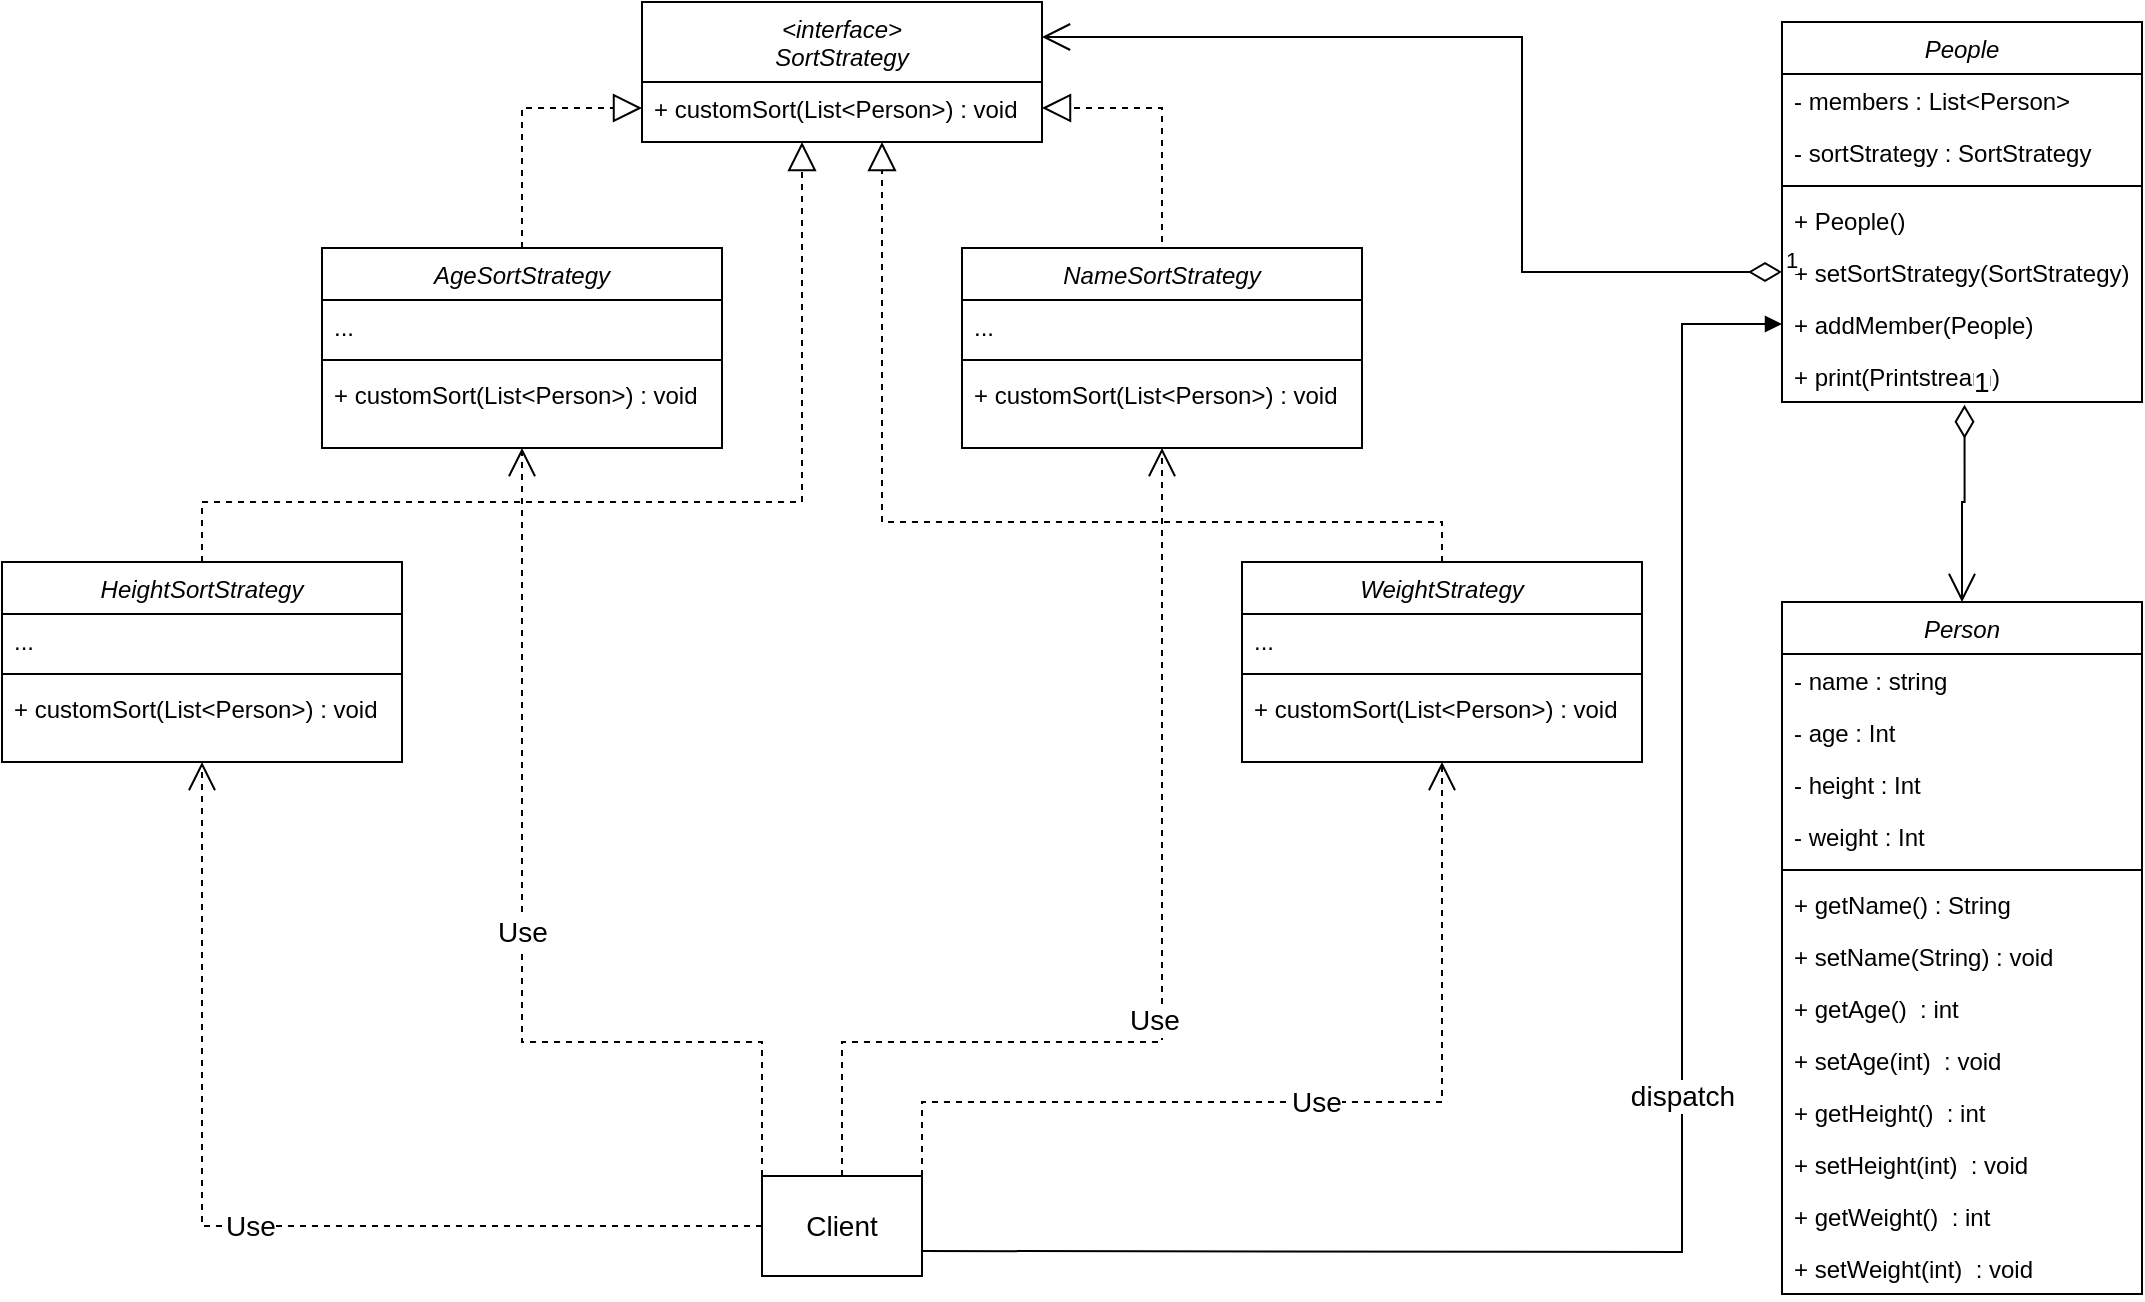 <mxfile version="20.2.3" type="device"><diagram id="C5RBs43oDa-KdzZeNtuy" name="Page-1"><mxGraphModel dx="1583" dy="790" grid="1" gridSize="10" guides="1" tooltips="1" connect="1" arrows="1" fold="1" page="1" pageScale="1.5" pageWidth="827" pageHeight="1169" math="0" shadow="0"><root><mxCell id="WIyWlLk6GJQsqaUBKTNV-0"/><mxCell id="WIyWlLk6GJQsqaUBKTNV-1" parent="WIyWlLk6GJQsqaUBKTNV-0"/><mxCell id="zkfFHV4jXpPFQw0GAbJ--0" value="AgeSortStrategy" style="swimlane;fontStyle=2;align=center;verticalAlign=top;childLayout=stackLayout;horizontal=1;startSize=26;horizontalStack=0;resizeParent=1;resizeLast=0;collapsible=1;marginBottom=0;rounded=0;shadow=0;strokeWidth=1;" parent="WIyWlLk6GJQsqaUBKTNV-1" vertex="1"><mxGeometry x="200" y="363" width="200" height="100" as="geometry"><mxRectangle x="230" y="140" width="160" height="26" as="alternateBounds"/></mxGeometry></mxCell><mxCell id="zkfFHV4jXpPFQw0GAbJ--5" value="..." style="text;align=left;verticalAlign=top;spacingLeft=4;spacingRight=4;overflow=hidden;rotatable=0;points=[[0,0.5],[1,0.5]];portConstraint=eastwest;" parent="zkfFHV4jXpPFQw0GAbJ--0" vertex="1"><mxGeometry y="26" width="200" height="26" as="geometry"/></mxCell><mxCell id="zkfFHV4jXpPFQw0GAbJ--4" value="" style="line;html=1;strokeWidth=1;align=left;verticalAlign=middle;spacingTop=-1;spacingLeft=3;spacingRight=3;rotatable=0;labelPosition=right;points=[];portConstraint=eastwest;" parent="zkfFHV4jXpPFQw0GAbJ--0" vertex="1"><mxGeometry y="52" width="200" height="8" as="geometry"/></mxCell><mxCell id="zkfFHV4jXpPFQw0GAbJ--2" value="+ customSort(List&lt;Person&gt;) : void" style="text;align=left;verticalAlign=top;spacingLeft=4;spacingRight=4;overflow=hidden;rotatable=0;points=[[0,0.5],[1,0.5]];portConstraint=eastwest;rounded=0;shadow=0;html=0;" parent="zkfFHV4jXpPFQw0GAbJ--0" vertex="1"><mxGeometry y="60" width="200" height="26" as="geometry"/></mxCell><mxCell id="0zf8I0TSCfh_MHmlHJiZ-0" value="HeightSortStrategy" style="swimlane;fontStyle=2;align=center;verticalAlign=top;childLayout=stackLayout;horizontal=1;startSize=26;horizontalStack=0;resizeParent=1;resizeLast=0;collapsible=1;marginBottom=0;rounded=0;shadow=0;strokeWidth=1;" parent="WIyWlLk6GJQsqaUBKTNV-1" vertex="1"><mxGeometry x="40" y="520" width="200" height="100" as="geometry"><mxRectangle x="230" y="140" width="160" height="26" as="alternateBounds"/></mxGeometry></mxCell><mxCell id="0zf8I0TSCfh_MHmlHJiZ-1" value="..." style="text;align=left;verticalAlign=top;spacingLeft=4;spacingRight=4;overflow=hidden;rotatable=0;points=[[0,0.5],[1,0.5]];portConstraint=eastwest;" parent="0zf8I0TSCfh_MHmlHJiZ-0" vertex="1"><mxGeometry y="26" width="200" height="26" as="geometry"/></mxCell><mxCell id="0zf8I0TSCfh_MHmlHJiZ-2" value="" style="line;html=1;strokeWidth=1;align=left;verticalAlign=middle;spacingTop=-1;spacingLeft=3;spacingRight=3;rotatable=0;labelPosition=right;points=[];portConstraint=eastwest;" parent="0zf8I0TSCfh_MHmlHJiZ-0" vertex="1"><mxGeometry y="52" width="200" height="8" as="geometry"/></mxCell><mxCell id="0zf8I0TSCfh_MHmlHJiZ-3" value="+ customSort(List&lt;Person&gt;) : void" style="text;align=left;verticalAlign=top;spacingLeft=4;spacingRight=4;overflow=hidden;rotatable=0;points=[[0,0.5],[1,0.5]];portConstraint=eastwest;rounded=0;shadow=0;html=0;" parent="0zf8I0TSCfh_MHmlHJiZ-0" vertex="1"><mxGeometry y="60" width="200" height="26" as="geometry"/></mxCell><mxCell id="0zf8I0TSCfh_MHmlHJiZ-4" value="NameSortStrategy" style="swimlane;fontStyle=2;align=center;verticalAlign=top;childLayout=stackLayout;horizontal=1;startSize=26;horizontalStack=0;resizeParent=1;resizeLast=0;collapsible=1;marginBottom=0;rounded=0;shadow=0;strokeWidth=1;" parent="WIyWlLk6GJQsqaUBKTNV-1" vertex="1"><mxGeometry x="520" y="363" width="200" height="100" as="geometry"><mxRectangle x="230" y="140" width="160" height="26" as="alternateBounds"/></mxGeometry></mxCell><mxCell id="0zf8I0TSCfh_MHmlHJiZ-5" value="..." style="text;align=left;verticalAlign=top;spacingLeft=4;spacingRight=4;overflow=hidden;rotatable=0;points=[[0,0.5],[1,0.5]];portConstraint=eastwest;" parent="0zf8I0TSCfh_MHmlHJiZ-4" vertex="1"><mxGeometry y="26" width="200" height="26" as="geometry"/></mxCell><mxCell id="0zf8I0TSCfh_MHmlHJiZ-6" value="" style="line;html=1;strokeWidth=1;align=left;verticalAlign=middle;spacingTop=-1;spacingLeft=3;spacingRight=3;rotatable=0;labelPosition=right;points=[];portConstraint=eastwest;" parent="0zf8I0TSCfh_MHmlHJiZ-4" vertex="1"><mxGeometry y="52" width="200" height="8" as="geometry"/></mxCell><mxCell id="0zf8I0TSCfh_MHmlHJiZ-7" value="+ customSort(List&lt;Person&gt;) : void" style="text;align=left;verticalAlign=top;spacingLeft=4;spacingRight=4;overflow=hidden;rotatable=0;points=[[0,0.5],[1,0.5]];portConstraint=eastwest;rounded=0;shadow=0;html=0;" parent="0zf8I0TSCfh_MHmlHJiZ-4" vertex="1"><mxGeometry y="60" width="200" height="26" as="geometry"/></mxCell><mxCell id="0zf8I0TSCfh_MHmlHJiZ-8" value="WeightStrategy" style="swimlane;fontStyle=2;align=center;verticalAlign=top;childLayout=stackLayout;horizontal=1;startSize=26;horizontalStack=0;resizeParent=1;resizeLast=0;collapsible=1;marginBottom=0;rounded=0;shadow=0;strokeWidth=1;" parent="WIyWlLk6GJQsqaUBKTNV-1" vertex="1"><mxGeometry x="660" y="520" width="200" height="100" as="geometry"><mxRectangle x="230" y="140" width="160" height="26" as="alternateBounds"/></mxGeometry></mxCell><mxCell id="0zf8I0TSCfh_MHmlHJiZ-9" value="..." style="text;align=left;verticalAlign=top;spacingLeft=4;spacingRight=4;overflow=hidden;rotatable=0;points=[[0,0.5],[1,0.5]];portConstraint=eastwest;" parent="0zf8I0TSCfh_MHmlHJiZ-8" vertex="1"><mxGeometry y="26" width="200" height="26" as="geometry"/></mxCell><mxCell id="0zf8I0TSCfh_MHmlHJiZ-10" value="" style="line;html=1;strokeWidth=1;align=left;verticalAlign=middle;spacingTop=-1;spacingLeft=3;spacingRight=3;rotatable=0;labelPosition=right;points=[];portConstraint=eastwest;" parent="0zf8I0TSCfh_MHmlHJiZ-8" vertex="1"><mxGeometry y="52" width="200" height="8" as="geometry"/></mxCell><mxCell id="0zf8I0TSCfh_MHmlHJiZ-11" value="+ customSort(List&lt;Person&gt;) : void" style="text;align=left;verticalAlign=top;spacingLeft=4;spacingRight=4;overflow=hidden;rotatable=0;points=[[0,0.5],[1,0.5]];portConstraint=eastwest;rounded=0;shadow=0;html=0;" parent="0zf8I0TSCfh_MHmlHJiZ-8" vertex="1"><mxGeometry y="60" width="200" height="26" as="geometry"/></mxCell><mxCell id="0zf8I0TSCfh_MHmlHJiZ-12" value="&lt;interface&gt;&#10;SortStrategy" style="swimlane;fontStyle=2;align=center;verticalAlign=top;childLayout=stackLayout;horizontal=1;startSize=40;horizontalStack=0;resizeParent=1;resizeLast=0;collapsible=1;marginBottom=0;rounded=0;shadow=0;strokeWidth=1;" parent="WIyWlLk6GJQsqaUBKTNV-1" vertex="1"><mxGeometry x="360" y="240" width="200" height="70" as="geometry"><mxRectangle x="230" y="140" width="160" height="26" as="alternateBounds"/></mxGeometry></mxCell><mxCell id="0zf8I0TSCfh_MHmlHJiZ-15" value="+ customSort(List&lt;Person&gt;) : void" style="text;align=left;verticalAlign=top;spacingLeft=4;spacingRight=4;overflow=hidden;rotatable=0;points=[[0,0.5],[1,0.5]];portConstraint=eastwest;rounded=0;shadow=0;html=0;" parent="0zf8I0TSCfh_MHmlHJiZ-12" vertex="1"><mxGeometry y="40" width="200" height="26" as="geometry"/></mxCell><mxCell id="0zf8I0TSCfh_MHmlHJiZ-17" value="People" style="swimlane;fontStyle=2;align=center;verticalAlign=top;childLayout=stackLayout;horizontal=1;startSize=26;horizontalStack=0;resizeParent=1;resizeLast=0;collapsible=1;marginBottom=0;rounded=0;shadow=0;strokeWidth=1;" parent="WIyWlLk6GJQsqaUBKTNV-1" vertex="1"><mxGeometry x="930" y="250" width="180" height="190" as="geometry"><mxRectangle x="230" y="140" width="160" height="26" as="alternateBounds"/></mxGeometry></mxCell><mxCell id="0zf8I0TSCfh_MHmlHJiZ-18" value="- members : List&lt;Person&gt;" style="text;align=left;verticalAlign=top;spacingLeft=4;spacingRight=4;overflow=hidden;rotatable=0;points=[[0,0.5],[1,0.5]];portConstraint=eastwest;" parent="0zf8I0TSCfh_MHmlHJiZ-17" vertex="1"><mxGeometry y="26" width="180" height="26" as="geometry"/></mxCell><mxCell id="0zf8I0TSCfh_MHmlHJiZ-21" value="- sortStrategy : SortStrategy" style="text;align=left;verticalAlign=top;spacingLeft=4;spacingRight=4;overflow=hidden;rotatable=0;points=[[0,0.5],[1,0.5]];portConstraint=eastwest;" parent="0zf8I0TSCfh_MHmlHJiZ-17" vertex="1"><mxGeometry y="52" width="180" height="26" as="geometry"/></mxCell><mxCell id="0zf8I0TSCfh_MHmlHJiZ-19" value="" style="line;html=1;strokeWidth=1;align=left;verticalAlign=middle;spacingTop=-1;spacingLeft=3;spacingRight=3;rotatable=0;labelPosition=right;points=[];portConstraint=eastwest;" parent="0zf8I0TSCfh_MHmlHJiZ-17" vertex="1"><mxGeometry y="78" width="180" height="8" as="geometry"/></mxCell><mxCell id="0zf8I0TSCfh_MHmlHJiZ-20" value="+ People()" style="text;align=left;verticalAlign=top;spacingLeft=4;spacingRight=4;overflow=hidden;rotatable=0;points=[[0,0.5],[1,0.5]];portConstraint=eastwest;rounded=0;shadow=0;html=0;" parent="0zf8I0TSCfh_MHmlHJiZ-17" vertex="1"><mxGeometry y="86" width="180" height="26" as="geometry"/></mxCell><mxCell id="0zf8I0TSCfh_MHmlHJiZ-22" value="+ setSortStrategy(SortStrategy)" style="text;align=left;verticalAlign=top;spacingLeft=4;spacingRight=4;overflow=hidden;rotatable=0;points=[[0,0.5],[1,0.5]];portConstraint=eastwest;rounded=0;shadow=0;html=0;" parent="0zf8I0TSCfh_MHmlHJiZ-17" vertex="1"><mxGeometry y="112" width="180" height="26" as="geometry"/></mxCell><mxCell id="0zf8I0TSCfh_MHmlHJiZ-23" value="+ addMember(People)" style="text;align=left;verticalAlign=top;spacingLeft=4;spacingRight=4;overflow=hidden;rotatable=0;points=[[0,0.5],[1,0.5]];portConstraint=eastwest;rounded=0;shadow=0;html=0;" parent="0zf8I0TSCfh_MHmlHJiZ-17" vertex="1"><mxGeometry y="138" width="180" height="26" as="geometry"/></mxCell><mxCell id="0zf8I0TSCfh_MHmlHJiZ-25" value="+ print(Printstream)" style="text;align=left;verticalAlign=top;spacingLeft=4;spacingRight=4;overflow=hidden;rotatable=0;points=[[0,0.5],[1,0.5]];portConstraint=eastwest;rounded=0;shadow=0;html=0;" parent="0zf8I0TSCfh_MHmlHJiZ-17" vertex="1"><mxGeometry y="164" width="180" height="26" as="geometry"/></mxCell><mxCell id="0zf8I0TSCfh_MHmlHJiZ-26" value="Person" style="swimlane;fontStyle=2;align=center;verticalAlign=top;childLayout=stackLayout;horizontal=1;startSize=26;horizontalStack=0;resizeParent=1;resizeLast=0;collapsible=1;marginBottom=0;rounded=0;shadow=0;strokeWidth=1;" parent="WIyWlLk6GJQsqaUBKTNV-1" vertex="1"><mxGeometry x="930" y="540" width="180" height="346" as="geometry"><mxRectangle x="230" y="140" width="160" height="26" as="alternateBounds"/></mxGeometry></mxCell><mxCell id="0zf8I0TSCfh_MHmlHJiZ-27" value="- name : string" style="text;align=left;verticalAlign=top;spacingLeft=4;spacingRight=4;overflow=hidden;rotatable=0;points=[[0,0.5],[1,0.5]];portConstraint=eastwest;" parent="0zf8I0TSCfh_MHmlHJiZ-26" vertex="1"><mxGeometry y="26" width="180" height="26" as="geometry"/></mxCell><mxCell id="0zf8I0TSCfh_MHmlHJiZ-34" value="- age : Int" style="text;align=left;verticalAlign=top;spacingLeft=4;spacingRight=4;overflow=hidden;rotatable=0;points=[[0,0.5],[1,0.5]];portConstraint=eastwest;" parent="0zf8I0TSCfh_MHmlHJiZ-26" vertex="1"><mxGeometry y="52" width="180" height="26" as="geometry"/></mxCell><mxCell id="0zf8I0TSCfh_MHmlHJiZ-35" value="- height : Int" style="text;align=left;verticalAlign=top;spacingLeft=4;spacingRight=4;overflow=hidden;rotatable=0;points=[[0,0.5],[1,0.5]];portConstraint=eastwest;" parent="0zf8I0TSCfh_MHmlHJiZ-26" vertex="1"><mxGeometry y="78" width="180" height="26" as="geometry"/></mxCell><mxCell id="0zf8I0TSCfh_MHmlHJiZ-28" value="- weight : Int" style="text;align=left;verticalAlign=top;spacingLeft=4;spacingRight=4;overflow=hidden;rotatable=0;points=[[0,0.5],[1,0.5]];portConstraint=eastwest;" parent="0zf8I0TSCfh_MHmlHJiZ-26" vertex="1"><mxGeometry y="104" width="180" height="26" as="geometry"/></mxCell><mxCell id="0zf8I0TSCfh_MHmlHJiZ-29" value="" style="line;html=1;strokeWidth=1;align=left;verticalAlign=middle;spacingTop=-1;spacingLeft=3;spacingRight=3;rotatable=0;labelPosition=right;points=[];portConstraint=eastwest;" parent="0zf8I0TSCfh_MHmlHJiZ-26" vertex="1"><mxGeometry y="130" width="180" height="8" as="geometry"/></mxCell><mxCell id="0zf8I0TSCfh_MHmlHJiZ-30" value="+ getName() : String" style="text;align=left;verticalAlign=top;spacingLeft=4;spacingRight=4;overflow=hidden;rotatable=0;points=[[0,0.5],[1,0.5]];portConstraint=eastwest;rounded=0;shadow=0;html=0;" parent="0zf8I0TSCfh_MHmlHJiZ-26" vertex="1"><mxGeometry y="138" width="180" height="26" as="geometry"/></mxCell><mxCell id="0zf8I0TSCfh_MHmlHJiZ-31" value="+ setName(String) : void" style="text;align=left;verticalAlign=top;spacingLeft=4;spacingRight=4;overflow=hidden;rotatable=0;points=[[0,0.5],[1,0.5]];portConstraint=eastwest;rounded=0;shadow=0;html=0;" parent="0zf8I0TSCfh_MHmlHJiZ-26" vertex="1"><mxGeometry y="164" width="180" height="26" as="geometry"/></mxCell><mxCell id="0zf8I0TSCfh_MHmlHJiZ-32" value="+ getAge()  : int" style="text;align=left;verticalAlign=top;spacingLeft=4;spacingRight=4;overflow=hidden;rotatable=0;points=[[0,0.5],[1,0.5]];portConstraint=eastwest;rounded=0;shadow=0;html=0;" parent="0zf8I0TSCfh_MHmlHJiZ-26" vertex="1"><mxGeometry y="190" width="180" height="26" as="geometry"/></mxCell><mxCell id="0zf8I0TSCfh_MHmlHJiZ-33" value="+ setAge(int)  : void" style="text;align=left;verticalAlign=top;spacingLeft=4;spacingRight=4;overflow=hidden;rotatable=0;points=[[0,0.5],[1,0.5]];portConstraint=eastwest;rounded=0;shadow=0;html=0;" parent="0zf8I0TSCfh_MHmlHJiZ-26" vertex="1"><mxGeometry y="216" width="180" height="26" as="geometry"/></mxCell><mxCell id="0zf8I0TSCfh_MHmlHJiZ-36" value="+ getHeight()  : int" style="text;align=left;verticalAlign=top;spacingLeft=4;spacingRight=4;overflow=hidden;rotatable=0;points=[[0,0.5],[1,0.5]];portConstraint=eastwest;rounded=0;shadow=0;html=0;" parent="0zf8I0TSCfh_MHmlHJiZ-26" vertex="1"><mxGeometry y="242" width="180" height="26" as="geometry"/></mxCell><mxCell id="0zf8I0TSCfh_MHmlHJiZ-37" value="+ setHeight(int)  : void" style="text;align=left;verticalAlign=top;spacingLeft=4;spacingRight=4;overflow=hidden;rotatable=0;points=[[0,0.5],[1,0.5]];portConstraint=eastwest;rounded=0;shadow=0;html=0;" parent="0zf8I0TSCfh_MHmlHJiZ-26" vertex="1"><mxGeometry y="268" width="180" height="26" as="geometry"/></mxCell><mxCell id="0zf8I0TSCfh_MHmlHJiZ-38" value="+ getWeight()  : int" style="text;align=left;verticalAlign=top;spacingLeft=4;spacingRight=4;overflow=hidden;rotatable=0;points=[[0,0.5],[1,0.5]];portConstraint=eastwest;rounded=0;shadow=0;html=0;" parent="0zf8I0TSCfh_MHmlHJiZ-26" vertex="1"><mxGeometry y="294" width="180" height="26" as="geometry"/></mxCell><mxCell id="0zf8I0TSCfh_MHmlHJiZ-39" value="+ setWeight(int)  : void" style="text;align=left;verticalAlign=top;spacingLeft=4;spacingRight=4;overflow=hidden;rotatable=0;points=[[0,0.5],[1,0.5]];portConstraint=eastwest;rounded=0;shadow=0;html=0;" parent="0zf8I0TSCfh_MHmlHJiZ-26" vertex="1"><mxGeometry y="320" width="180" height="26" as="geometry"/></mxCell><mxCell id="0zf8I0TSCfh_MHmlHJiZ-42" value="" style="endArrow=block;dashed=1;endFill=0;endSize=12;html=1;rounded=0;exitX=0.5;exitY=0;exitDx=0;exitDy=0;entryX=0;entryY=0.5;entryDx=0;entryDy=0;" parent="WIyWlLk6GJQsqaUBKTNV-1" source="zkfFHV4jXpPFQw0GAbJ--0" target="0zf8I0TSCfh_MHmlHJiZ-15" edge="1"><mxGeometry width="160" relative="1" as="geometry"><mxPoint x="370" y="440" as="sourcePoint"/><mxPoint x="530" y="440" as="targetPoint"/><Array as="points"><mxPoint x="300" y="293"/></Array></mxGeometry></mxCell><mxCell id="0zf8I0TSCfh_MHmlHJiZ-43" value="" style="endArrow=block;dashed=1;endFill=0;endSize=12;html=1;rounded=0;entryX=1;entryY=0.5;entryDx=0;entryDy=0;" parent="WIyWlLk6GJQsqaUBKTNV-1" target="0zf8I0TSCfh_MHmlHJiZ-15" edge="1"><mxGeometry width="160" relative="1" as="geometry"><mxPoint x="620" y="360" as="sourcePoint"/><mxPoint x="530" y="440" as="targetPoint"/><Array as="points"><mxPoint x="620" y="293"/></Array></mxGeometry></mxCell><mxCell id="0zf8I0TSCfh_MHmlHJiZ-44" value="" style="endArrow=block;dashed=1;endFill=0;endSize=12;html=1;rounded=0;exitX=0.5;exitY=0;exitDx=0;exitDy=0;" parent="WIyWlLk6GJQsqaUBKTNV-1" source="0zf8I0TSCfh_MHmlHJiZ-0" edge="1"><mxGeometry width="160" relative="1" as="geometry"><mxPoint x="370" y="440" as="sourcePoint"/><mxPoint x="440" y="310" as="targetPoint"/><Array as="points"><mxPoint x="140" y="490"/><mxPoint x="440" y="490"/></Array></mxGeometry></mxCell><mxCell id="0zf8I0TSCfh_MHmlHJiZ-45" value="" style="endArrow=block;dashed=1;endFill=0;endSize=12;html=1;rounded=0;exitX=0.5;exitY=0;exitDx=0;exitDy=0;" parent="WIyWlLk6GJQsqaUBKTNV-1" source="0zf8I0TSCfh_MHmlHJiZ-8" edge="1"><mxGeometry width="160" relative="1" as="geometry"><mxPoint x="370" y="440" as="sourcePoint"/><mxPoint x="480" y="310" as="targetPoint"/><Array as="points"><mxPoint x="760" y="500"/><mxPoint x="480" y="500"/></Array></mxGeometry></mxCell><mxCell id="0zf8I0TSCfh_MHmlHJiZ-48" value="1" style="endArrow=open;html=1;endSize=12;startArrow=diamondThin;startSize=14;startFill=0;edgeStyle=orthogonalEdgeStyle;align=left;verticalAlign=bottom;rounded=0;exitX=0;exitY=0.5;exitDx=0;exitDy=0;entryX=1;entryY=0.25;entryDx=0;entryDy=0;" parent="WIyWlLk6GJQsqaUBKTNV-1" source="0zf8I0TSCfh_MHmlHJiZ-22" target="0zf8I0TSCfh_MHmlHJiZ-12" edge="1"><mxGeometry x="-1" y="3" relative="1" as="geometry"><mxPoint x="840" y="660" as="sourcePoint"/><mxPoint x="880" y="460" as="targetPoint"/><Array as="points"><mxPoint x="800" y="375"/><mxPoint x="800" y="258"/></Array></mxGeometry></mxCell><mxCell id="2VOnlpYOEUNQ_YyvQrxJ-0" value="&lt;font style=&quot;font-size: 14px;&quot;&gt;Client&lt;/font&gt;" style="rounded=0;whiteSpace=wrap;html=1;" vertex="1" parent="WIyWlLk6GJQsqaUBKTNV-1"><mxGeometry x="420" y="827" width="80" height="50" as="geometry"/></mxCell><mxCell id="2VOnlpYOEUNQ_YyvQrxJ-2" value="Use" style="endArrow=open;endSize=12;dashed=1;html=1;rounded=0;fontSize=14;entryX=0.5;entryY=1;entryDx=0;entryDy=0;exitX=0;exitY=0;exitDx=0;exitDy=0;" edge="1" parent="WIyWlLk6GJQsqaUBKTNV-1" source="2VOnlpYOEUNQ_YyvQrxJ-0" target="zkfFHV4jXpPFQw0GAbJ--0"><mxGeometry width="160" relative="1" as="geometry"><mxPoint x="210" y="760" as="sourcePoint"/><mxPoint x="370" y="760" as="targetPoint"/><Array as="points"><mxPoint x="420" y="760"/><mxPoint x="300" y="760"/></Array></mxGeometry></mxCell><mxCell id="2VOnlpYOEUNQ_YyvQrxJ-3" value="Use" style="endArrow=open;endSize=12;dashed=1;html=1;rounded=0;fontSize=14;entryX=0.5;entryY=1;entryDx=0;entryDy=0;exitX=0;exitY=0.5;exitDx=0;exitDy=0;" edge="1" parent="WIyWlLk6GJQsqaUBKTNV-1" source="2VOnlpYOEUNQ_YyvQrxJ-0" target="0zf8I0TSCfh_MHmlHJiZ-0"><mxGeometry width="160" relative="1" as="geometry"><mxPoint x="180" y="800" as="sourcePoint"/><mxPoint x="340" y="800" as="targetPoint"/><Array as="points"><mxPoint x="140" y="852"/></Array></mxGeometry></mxCell><mxCell id="2VOnlpYOEUNQ_YyvQrxJ-4" value="Use" style="endArrow=open;endSize=12;dashed=1;html=1;rounded=0;fontSize=14;entryX=0.5;entryY=1;entryDx=0;entryDy=0;exitX=1;exitY=0;exitDx=0;exitDy=0;" edge="1" parent="WIyWlLk6GJQsqaUBKTNV-1" source="2VOnlpYOEUNQ_YyvQrxJ-0" target="0zf8I0TSCfh_MHmlHJiZ-8"><mxGeometry width="160" relative="1" as="geometry"><mxPoint x="190" y="870" as="sourcePoint"/><mxPoint x="350" y="870" as="targetPoint"/><Array as="points"><mxPoint x="500" y="790"/><mxPoint x="760" y="790"/></Array></mxGeometry></mxCell><mxCell id="2VOnlpYOEUNQ_YyvQrxJ-5" value="Use" style="endArrow=open;endSize=12;dashed=1;html=1;rounded=0;fontSize=14;entryX=0.5;entryY=1;entryDx=0;entryDy=0;exitX=0.5;exitY=0;exitDx=0;exitDy=0;" edge="1" parent="WIyWlLk6GJQsqaUBKTNV-1" source="2VOnlpYOEUNQ_YyvQrxJ-0" target="0zf8I0TSCfh_MHmlHJiZ-4"><mxGeometry x="-0.09" y="4" width="160" relative="1" as="geometry"><mxPoint x="640" y="830" as="sourcePoint"/><mxPoint x="800" y="830" as="targetPoint"/><Array as="points"><mxPoint x="460" y="760"/><mxPoint x="620" y="760"/></Array><mxPoint as="offset"/></mxGeometry></mxCell><mxCell id="2VOnlpYOEUNQ_YyvQrxJ-6" value="dispatch" style="html=1;verticalAlign=bottom;endArrow=block;rounded=0;fontSize=14;entryX=0;entryY=0.5;entryDx=0;entryDy=0;exitX=1;exitY=0.75;exitDx=0;exitDy=0;" edge="1" parent="WIyWlLk6GJQsqaUBKTNV-1" source="2VOnlpYOEUNQ_YyvQrxJ-0" target="0zf8I0TSCfh_MHmlHJiZ-23"><mxGeometry width="80" relative="1" as="geometry"><mxPoint x="510" y="860" as="sourcePoint"/><mxPoint x="640" y="860" as="targetPoint"/><Array as="points"><mxPoint x="880" y="865"/><mxPoint x="880" y="680"/><mxPoint x="880" y="401"/></Array></mxGeometry></mxCell><mxCell id="2VOnlpYOEUNQ_YyvQrxJ-7" value="1" style="endArrow=open;html=1;endSize=12;startArrow=diamondThin;startSize=14;startFill=0;edgeStyle=orthogonalEdgeStyle;align=left;verticalAlign=bottom;rounded=0;fontSize=14;exitX=0.507;exitY=1.055;exitDx=0;exitDy=0;exitPerimeter=0;" edge="1" parent="WIyWlLk6GJQsqaUBKTNV-1" source="0zf8I0TSCfh_MHmlHJiZ-25" target="0zf8I0TSCfh_MHmlHJiZ-26"><mxGeometry x="-1" y="3" relative="1" as="geometry"><mxPoint x="1050" y="480" as="sourcePoint"/><mxPoint x="1210" y="480" as="targetPoint"/><Array as="points"><mxPoint x="1020" y="490"/></Array></mxGeometry></mxCell></root></mxGraphModel></diagram></mxfile>